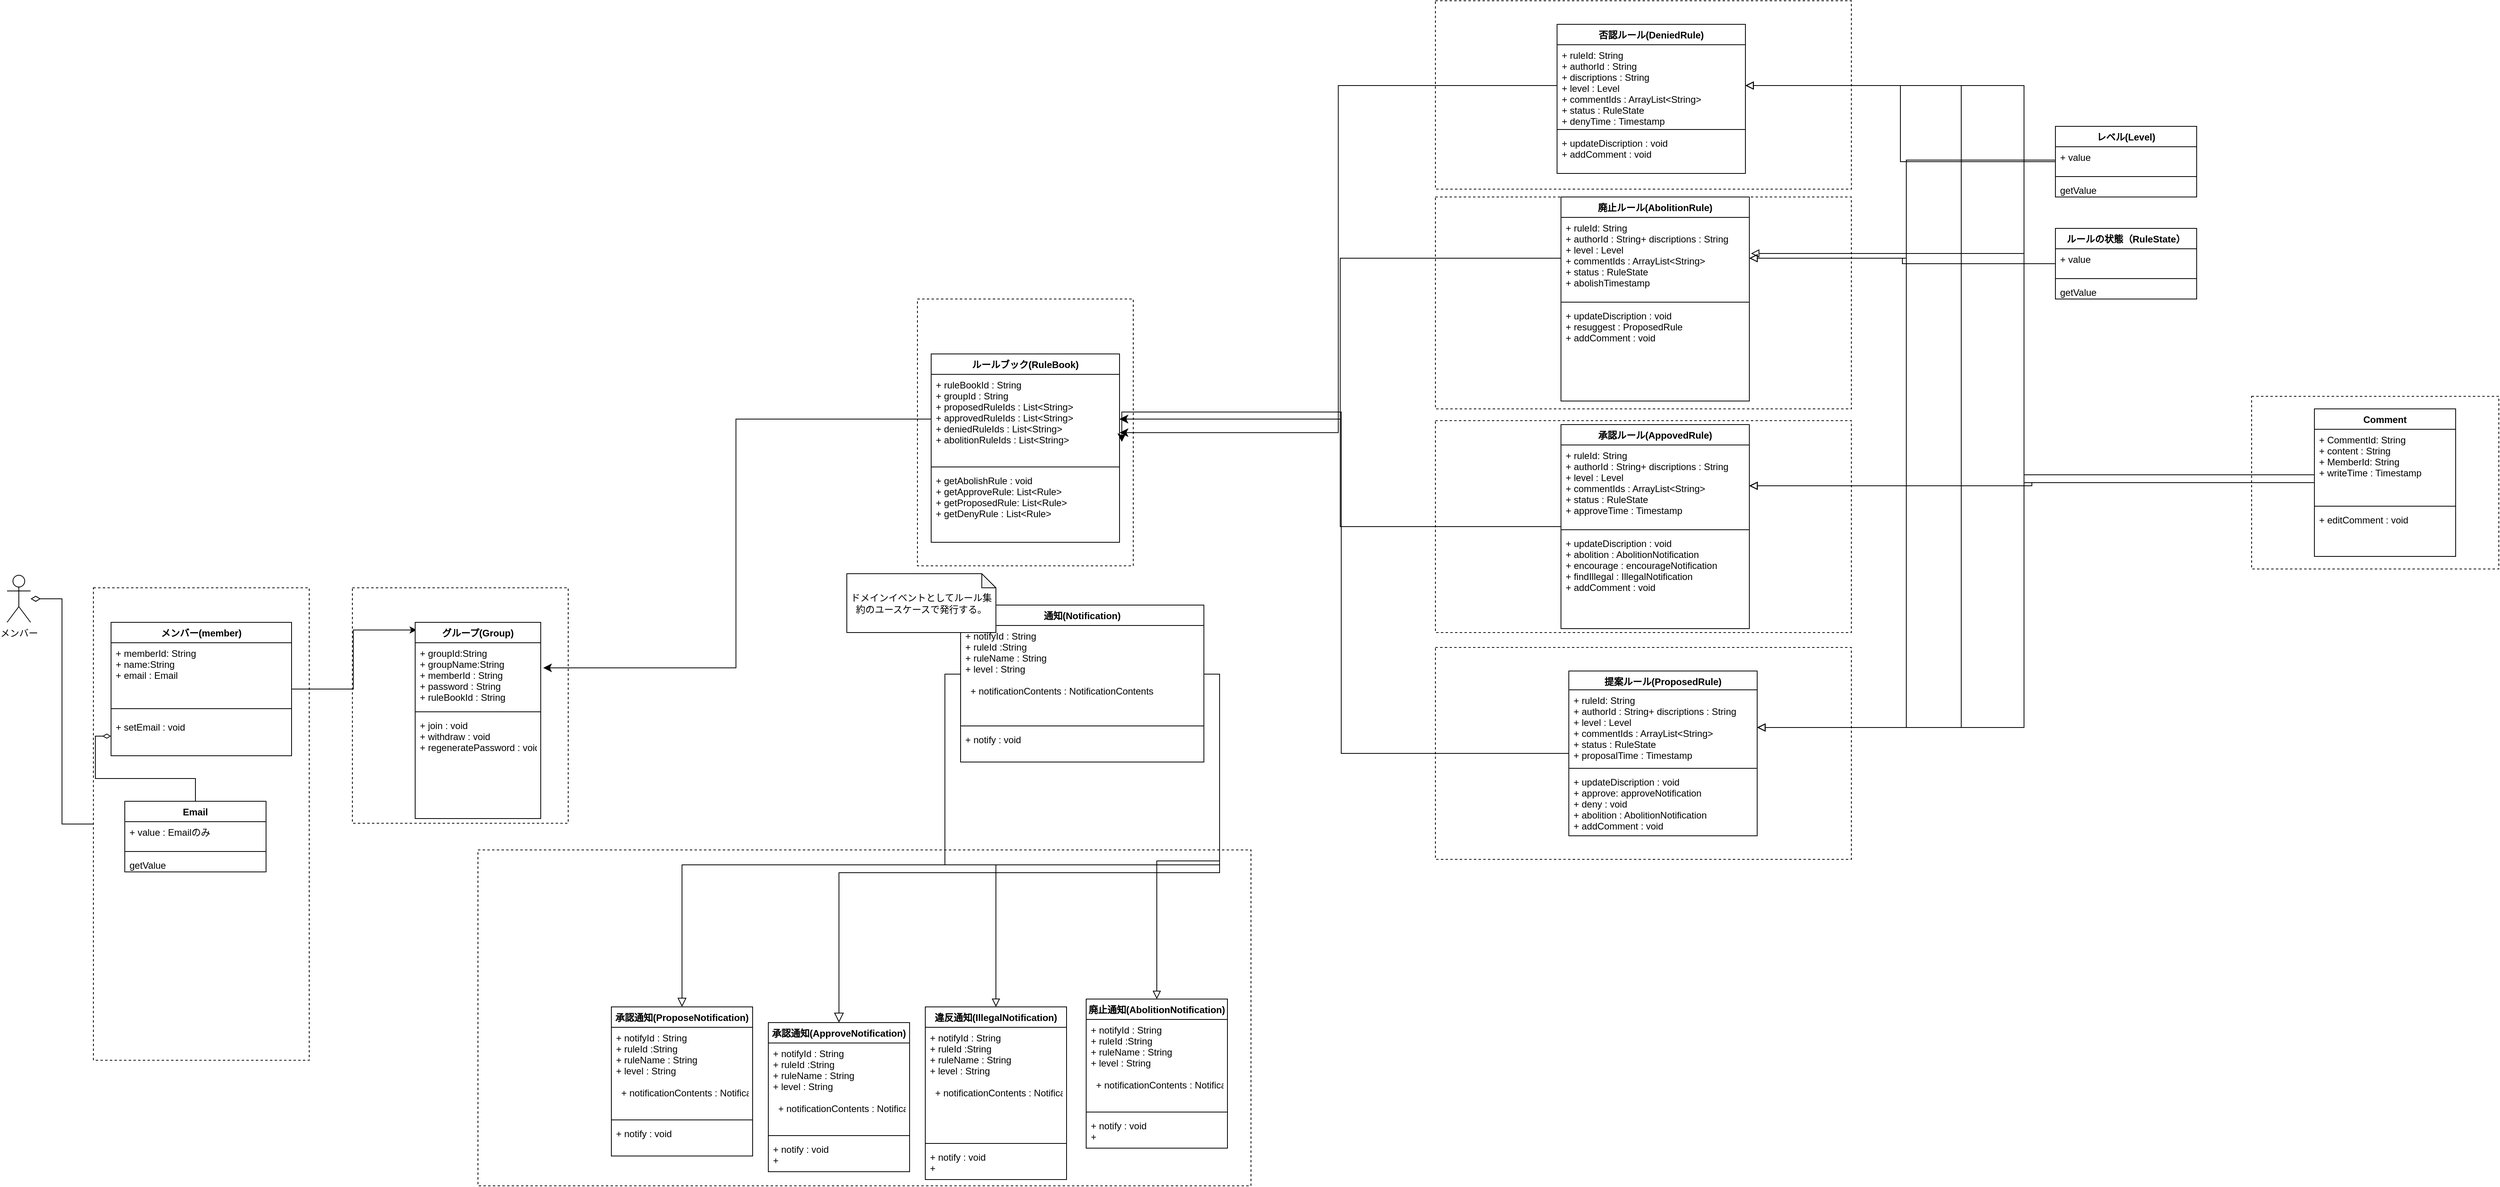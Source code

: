 <mxfile version="20.0.4" type="github">
  <diagram id="R2lEEEUBdFMjLlhIrx00" name="ドメインモデル図">
    <mxGraphModel dx="2742" dy="2274" grid="1" gridSize="10" guides="1" tooltips="1" connect="1" arrows="1" fold="1" page="1" pageScale="1" pageWidth="850" pageHeight="1100" math="0" shadow="0" extFonts="Permanent Marker^https://fonts.googleapis.com/css?family=Permanent+Marker">
      <root>
        <mxCell id="0" />
        <mxCell id="1" parent="0" />
        <mxCell id="7ZaXW5MXk_hvzqbb3CFh-55" value="" style="rounded=0;whiteSpace=wrap;html=1;dashed=1;fillColor=none;" vertex="1" parent="1">
          <mxGeometry x="1030" y="-730" width="530" height="240" as="geometry" />
        </mxCell>
        <mxCell id="7ZaXW5MXk_hvzqbb3CFh-56" value="" style="rounded=0;whiteSpace=wrap;html=1;dashed=1;fillColor=none;" vertex="1" parent="1">
          <mxGeometry x="1030" y="-480" width="530" height="270" as="geometry" />
        </mxCell>
        <mxCell id="7ZaXW5MXk_hvzqbb3CFh-57" value="" style="rounded=0;whiteSpace=wrap;html=1;dashed=1;fillColor=none;" vertex="1" parent="1">
          <mxGeometry x="1030" y="-195" width="530" height="270" as="geometry" />
        </mxCell>
        <mxCell id="7ZaXW5MXk_hvzqbb3CFh-58" value="" style="rounded=0;whiteSpace=wrap;html=1;dashed=1;fillColor=none;" vertex="1" parent="1">
          <mxGeometry x="1030" y="94" width="530" height="270" as="geometry" />
        </mxCell>
        <mxCell id="LZkpbplSb4T8Yxe4WdQG-126" value="" style="rounded=0;whiteSpace=wrap;html=1;dashed=1;fillColor=none;" parent="1" vertex="1">
          <mxGeometry x="2070" y="-226" width="315" height="220" as="geometry" />
        </mxCell>
        <mxCell id="LZkpbplSb4T8Yxe4WdQG-129" value="" style="rounded=0;whiteSpace=wrap;html=1;dashed=1;fillColor=none;" parent="1" vertex="1">
          <mxGeometry x="-680" y="18" width="275" height="602" as="geometry" />
        </mxCell>
        <mxCell id="7ZaXW5MXk_hvzqbb3CFh-9" value="" style="rounded=0;whiteSpace=wrap;html=1;dashed=1;fillColor=none;" vertex="1" parent="1">
          <mxGeometry x="-190" y="352" width="985" height="428" as="geometry" />
        </mxCell>
        <mxCell id="LZkpbplSb4T8Yxe4WdQG-1" value="メンバー(member)&#xa;" style="swimlane;fontStyle=1;align=center;verticalAlign=top;childLayout=stackLayout;horizontal=1;startSize=26;horizontalStack=0;resizeParent=1;resizeParentMax=0;resizeLast=0;collapsible=1;marginBottom=0;" parent="1" vertex="1">
          <mxGeometry x="-657.5" y="62" width="230" height="170" as="geometry" />
        </mxCell>
        <mxCell id="LZkpbplSb4T8Yxe4WdQG-2" value="+ memberId: String&#xa;+ name:String&#xa;+ email : Email&#xa;&#xa;" style="text;strokeColor=none;fillColor=none;align=left;verticalAlign=top;spacingLeft=4;spacingRight=4;overflow=hidden;rotatable=0;points=[[0,0.5],[1,0.5]];portConstraint=eastwest;" parent="LZkpbplSb4T8Yxe4WdQG-1" vertex="1">
          <mxGeometry y="26" width="230" height="74" as="geometry" />
        </mxCell>
        <mxCell id="LZkpbplSb4T8Yxe4WdQG-3" value="" style="line;strokeWidth=1;fillColor=none;align=left;verticalAlign=middle;spacingTop=-1;spacingLeft=3;spacingRight=3;rotatable=0;labelPosition=right;points=[];portConstraint=eastwest;" parent="LZkpbplSb4T8Yxe4WdQG-1" vertex="1">
          <mxGeometry y="100" width="230" height="20" as="geometry" />
        </mxCell>
        <mxCell id="LZkpbplSb4T8Yxe4WdQG-4" value="+ setEmail : void" style="text;strokeColor=none;fillColor=none;align=left;verticalAlign=top;spacingLeft=4;spacingRight=4;overflow=hidden;rotatable=0;points=[[0,0.5],[1,0.5]];portConstraint=eastwest;" parent="LZkpbplSb4T8Yxe4WdQG-1" vertex="1">
          <mxGeometry y="120" width="230" height="50" as="geometry" />
        </mxCell>
        <mxCell id="7ZaXW5MXk_hvzqbb3CFh-20" value="" style="rounded=0;whiteSpace=wrap;html=1;dashed=1;fillColor=none;" vertex="1" parent="1">
          <mxGeometry x="370" y="-350" width="275" height="340" as="geometry" />
        </mxCell>
        <mxCell id="LZkpbplSb4T8Yxe4WdQG-128" value="" style="rounded=0;whiteSpace=wrap;html=1;dashed=1;fillColor=none;" parent="1" vertex="1">
          <mxGeometry x="-350" y="18" width="275" height="300" as="geometry" />
        </mxCell>
        <mxCell id="-lfu1qbJymrr4VfXlg2W-22" value="メンバー" style="shape=umlActor;verticalLabelPosition=bottom;verticalAlign=top;html=1;outlineConnect=0;" parent="1" vertex="1">
          <mxGeometry x="-790" y="2" width="30" height="60" as="geometry" />
        </mxCell>
        <mxCell id="-lfu1qbJymrr4VfXlg2W-48" style="edgeStyle=orthogonalEdgeStyle;rounded=0;orthogonalLoop=1;jettySize=auto;html=1;endArrow=block;endFill=0;endSize=10;entryX=0.5;entryY=0;entryDx=0;entryDy=0;exitX=1;exitY=0.5;exitDx=0;exitDy=0;" parent="1" target="LZkpbplSb4T8Yxe4WdQG-65" edge="1" source="7ZaXW5MXk_hvzqbb3CFh-30">
          <mxGeometry relative="1" as="geometry">
            <mxPoint x="-90" y="492" as="sourcePoint" />
            <mxPoint x="200" y="592" as="targetPoint" />
          </mxGeometry>
        </mxCell>
        <mxCell id="SwidQcsUc46jRZbSCklb-10" style="edgeStyle=orthogonalEdgeStyle;rounded=0;orthogonalLoop=1;jettySize=auto;html=1;endArrow=block;endFill=0;endSize=9;strokeWidth=1;exitX=1;exitY=0.5;exitDx=0;exitDy=0;" parent="1" source="7ZaXW5MXk_hvzqbb3CFh-30" target="LZkpbplSb4T8Yxe4WdQG-69" edge="1">
          <mxGeometry relative="1" as="geometry">
            <mxPoint x="-70" y="503.95" as="sourcePoint" />
            <mxPoint x="50" y="582" as="targetPoint" />
          </mxGeometry>
        </mxCell>
        <mxCell id="-lfu1qbJymrr4VfXlg2W-32" style="edgeStyle=orthogonalEdgeStyle;rounded=0;orthogonalLoop=1;jettySize=auto;html=1;endArrow=diamondThin;endFill=0;endSize=10;" parent="1" source="LZkpbplSb4T8Yxe4WdQG-129" target="-lfu1qbJymrr4VfXlg2W-22" edge="1">
          <mxGeometry relative="1" as="geometry">
            <mxPoint x="-300" y="428" as="sourcePoint" />
          </mxGeometry>
        </mxCell>
        <mxCell id="7ZaXW5MXk_hvzqbb3CFh-8" style="edgeStyle=orthogonalEdgeStyle;rounded=0;orthogonalLoop=1;jettySize=auto;html=1;entryX=0.012;entryY=0.039;entryDx=0;entryDy=0;entryPerimeter=0;endArrow=classic;endFill=1;" edge="1" parent="1" source="LZkpbplSb4T8Yxe4WdQG-1" target="LZkpbplSb4T8Yxe4WdQG-14">
          <mxGeometry relative="1" as="geometry" />
        </mxCell>
        <mxCell id="LZkpbplSb4T8Yxe4WdQG-14" value="グループ(Group)" style="swimlane;fontStyle=1;align=center;verticalAlign=top;childLayout=stackLayout;horizontal=1;startSize=26;horizontalStack=0;resizeParent=1;resizeParentMax=0;resizeLast=0;collapsible=1;marginBottom=0;" parent="1" vertex="1">
          <mxGeometry x="-270" y="62" width="160" height="250" as="geometry" />
        </mxCell>
        <mxCell id="LZkpbplSb4T8Yxe4WdQG-15" value="+ groupId:String&#xa;+ groupName:String&#xa;+ memberId : String&#xa;+ password : String&#xa;+ ruleBookId : String&#xa;&#xa;&#xa;&#xa;&#xa;" style="text;strokeColor=none;fillColor=none;align=left;verticalAlign=top;spacingLeft=4;spacingRight=4;overflow=hidden;rotatable=0;points=[[0,0.5],[1,0.5]];portConstraint=eastwest;" parent="LZkpbplSb4T8Yxe4WdQG-14" vertex="1">
          <mxGeometry y="26" width="160" height="84" as="geometry" />
        </mxCell>
        <mxCell id="LZkpbplSb4T8Yxe4WdQG-16" value="" style="line;strokeWidth=1;fillColor=none;align=left;verticalAlign=middle;spacingTop=-1;spacingLeft=3;spacingRight=3;rotatable=0;labelPosition=right;points=[];portConstraint=eastwest;" parent="LZkpbplSb4T8Yxe4WdQG-14" vertex="1">
          <mxGeometry y="110" width="160" height="8" as="geometry" />
        </mxCell>
        <mxCell id="LZkpbplSb4T8Yxe4WdQG-17" value="+ join : void&#xa;+ withdraw : void&#xa;+ regeneratePassword : void &#xa;&#xa;" style="text;strokeColor=none;fillColor=none;align=left;verticalAlign=top;spacingLeft=4;spacingRight=4;overflow=hidden;rotatable=0;points=[[0,0.5],[1,0.5]];portConstraint=eastwest;" parent="LZkpbplSb4T8Yxe4WdQG-14" vertex="1">
          <mxGeometry y="118" width="160" height="132" as="geometry" />
        </mxCell>
        <mxCell id="7ZaXW5MXk_hvzqbb3CFh-51" style="edgeStyle=orthogonalEdgeStyle;rounded=0;orthogonalLoop=1;jettySize=auto;html=1;entryX=1;entryY=0.5;entryDx=0;entryDy=0;startArrow=none;startFill=0;endArrow=block;endFill=0;endSize=8;" edge="1" parent="1" source="LZkpbplSb4T8Yxe4WdQG-44" target="LZkpbplSb4T8Yxe4WdQG-89">
          <mxGeometry relative="1" as="geometry">
            <Array as="points">
              <mxPoint x="1780" y="-116" />
              <mxPoint x="1780" y="-622" />
            </Array>
          </mxGeometry>
        </mxCell>
        <mxCell id="7ZaXW5MXk_hvzqbb3CFh-52" style="edgeStyle=orthogonalEdgeStyle;rounded=0;orthogonalLoop=1;jettySize=auto;html=1;entryX=1.009;entryY=0.442;entryDx=0;entryDy=0;entryPerimeter=0;startArrow=none;startFill=0;endArrow=block;endFill=0;endSize=8;" edge="1" parent="1" source="LZkpbplSb4T8Yxe4WdQG-44" target="LZkpbplSb4T8Yxe4WdQG-93">
          <mxGeometry relative="1" as="geometry">
            <Array as="points">
              <mxPoint x="1780" y="-116" />
              <mxPoint x="1780" y="-408" />
            </Array>
          </mxGeometry>
        </mxCell>
        <mxCell id="7ZaXW5MXk_hvzqbb3CFh-53" style="edgeStyle=orthogonalEdgeStyle;rounded=0;orthogonalLoop=1;jettySize=auto;html=1;startArrow=none;startFill=0;endArrow=block;endFill=0;endSize=8;" edge="1" parent="1" source="LZkpbplSb4T8Yxe4WdQG-44" target="LZkpbplSb4T8Yxe4WdQG-85">
          <mxGeometry relative="1" as="geometry" />
        </mxCell>
        <mxCell id="7ZaXW5MXk_hvzqbb3CFh-54" style="edgeStyle=orthogonalEdgeStyle;rounded=0;orthogonalLoop=1;jettySize=auto;html=1;entryX=1;entryY=0.5;entryDx=0;entryDy=0;startArrow=none;startFill=0;endArrow=block;endFill=0;endSize=8;" edge="1" parent="1" source="LZkpbplSb4T8Yxe4WdQG-44" target="LZkpbplSb4T8Yxe4WdQG-97">
          <mxGeometry relative="1" as="geometry">
            <Array as="points">
              <mxPoint x="1780" y="-126" />
              <mxPoint x="1780" y="196" />
            </Array>
          </mxGeometry>
        </mxCell>
        <mxCell id="LZkpbplSb4T8Yxe4WdQG-44" value="Comment" style="swimlane;fontStyle=1;align=center;verticalAlign=top;childLayout=stackLayout;horizontal=1;startSize=26;horizontalStack=0;resizeParent=1;resizeParentMax=0;resizeLast=0;collapsible=1;marginBottom=0;" parent="1" vertex="1">
          <mxGeometry x="2150" y="-210" width="180" height="188" as="geometry" />
        </mxCell>
        <mxCell id="LZkpbplSb4T8Yxe4WdQG-45" value="+ CommentId: String&#xa;+ content : String&#xa;+ MemberId: String&#xa;+ writeTime : Timestamp&#xa;&#xa;" style="text;strokeColor=none;fillColor=none;align=left;verticalAlign=top;spacingLeft=4;spacingRight=4;overflow=hidden;rotatable=0;points=[[0,0.5],[1,0.5]];portConstraint=eastwest;" parent="LZkpbplSb4T8Yxe4WdQG-44" vertex="1">
          <mxGeometry y="26" width="180" height="94" as="geometry" />
        </mxCell>
        <mxCell id="LZkpbplSb4T8Yxe4WdQG-46" value="" style="line;strokeWidth=1;fillColor=none;align=left;verticalAlign=middle;spacingTop=-1;spacingLeft=3;spacingRight=3;rotatable=0;labelPosition=right;points=[];portConstraint=eastwest;" parent="LZkpbplSb4T8Yxe4WdQG-44" vertex="1">
          <mxGeometry y="120" width="180" height="8" as="geometry" />
        </mxCell>
        <mxCell id="LZkpbplSb4T8Yxe4WdQG-47" value="+ editComment : void" style="text;strokeColor=none;fillColor=none;align=left;verticalAlign=top;spacingLeft=4;spacingRight=4;overflow=hidden;rotatable=0;points=[[0,0.5],[1,0.5]];portConstraint=eastwest;" parent="LZkpbplSb4T8Yxe4WdQG-44" vertex="1">
          <mxGeometry y="128" width="180" height="60" as="geometry" />
        </mxCell>
        <mxCell id="7ZaXW5MXk_hvzqbb3CFh-42" style="edgeStyle=orthogonalEdgeStyle;rounded=0;orthogonalLoop=1;jettySize=auto;html=1;startArrow=none;startFill=0;endArrow=block;endFill=0;endSize=8;" edge="1" parent="1" source="LZkpbplSb4T8Yxe4WdQG-48" target="LZkpbplSb4T8Yxe4WdQG-89">
          <mxGeometry relative="1" as="geometry" />
        </mxCell>
        <mxCell id="7ZaXW5MXk_hvzqbb3CFh-43" style="edgeStyle=orthogonalEdgeStyle;rounded=0;orthogonalLoop=1;jettySize=auto;html=1;startArrow=none;startFill=0;endArrow=block;endFill=0;endSize=8;" edge="1" parent="1" source="LZkpbplSb4T8Yxe4WdQG-48" target="LZkpbplSb4T8Yxe4WdQG-93">
          <mxGeometry relative="1" as="geometry">
            <Array as="points">
              <mxPoint x="1630" y="-525" />
              <mxPoint x="1630" y="-402" />
            </Array>
          </mxGeometry>
        </mxCell>
        <mxCell id="7ZaXW5MXk_hvzqbb3CFh-44" style="edgeStyle=orthogonalEdgeStyle;rounded=0;orthogonalLoop=1;jettySize=auto;html=1;entryX=1;entryY=0.5;entryDx=0;entryDy=0;startArrow=none;startFill=0;endArrow=block;endFill=0;endSize=8;" edge="1" parent="1" source="LZkpbplSb4T8Yxe4WdQG-48" target="LZkpbplSb4T8Yxe4WdQG-85">
          <mxGeometry relative="1" as="geometry">
            <Array as="points">
              <mxPoint x="1630" y="-525" />
              <mxPoint x="1630" y="-112" />
            </Array>
          </mxGeometry>
        </mxCell>
        <mxCell id="LZkpbplSb4T8Yxe4WdQG-48" value="レベル(Level)" style="swimlane;fontStyle=1;align=center;verticalAlign=top;childLayout=stackLayout;horizontal=1;startSize=26;horizontalStack=0;resizeParent=1;resizeParentMax=0;resizeLast=0;collapsible=1;marginBottom=0;" parent="1" vertex="1">
          <mxGeometry x="1820" y="-570" width="180" height="90" as="geometry" />
        </mxCell>
        <mxCell id="LZkpbplSb4T8Yxe4WdQG-49" value="+ value" style="text;strokeColor=none;fillColor=none;align=left;verticalAlign=top;spacingLeft=4;spacingRight=4;overflow=hidden;rotatable=0;points=[[0,0.5],[1,0.5]];portConstraint=eastwest;" parent="LZkpbplSb4T8Yxe4WdQG-48" vertex="1">
          <mxGeometry y="26" width="180" height="34" as="geometry" />
        </mxCell>
        <mxCell id="LZkpbplSb4T8Yxe4WdQG-50" value="" style="line;strokeWidth=1;fillColor=none;align=left;verticalAlign=middle;spacingTop=-1;spacingLeft=3;spacingRight=3;rotatable=0;labelPosition=right;points=[];portConstraint=eastwest;" parent="LZkpbplSb4T8Yxe4WdQG-48" vertex="1">
          <mxGeometry y="60" width="180" height="8" as="geometry" />
        </mxCell>
        <mxCell id="LZkpbplSb4T8Yxe4WdQG-51" value="getValue&#xa;&#xa;&#xa; " style="text;strokeColor=none;fillColor=none;align=left;verticalAlign=top;spacingLeft=4;spacingRight=4;overflow=hidden;rotatable=0;points=[[0,0.5],[1,0.5]];portConstraint=eastwest;" parent="LZkpbplSb4T8Yxe4WdQG-48" vertex="1">
          <mxGeometry y="68" width="180" height="22" as="geometry" />
        </mxCell>
        <mxCell id="LZkpbplSb4T8Yxe4WdQG-61" value="違反通知(IllegalNotification)" style="swimlane;fontStyle=1;align=center;verticalAlign=top;childLayout=stackLayout;horizontal=1;startSize=26;horizontalStack=0;resizeParent=1;resizeParentMax=0;resizeLast=0;collapsible=1;marginBottom=0;" parent="1" vertex="1">
          <mxGeometry x="380" y="552" width="180" height="220" as="geometry" />
        </mxCell>
        <mxCell id="LZkpbplSb4T8Yxe4WdQG-62" value="+ notifyId : String&#xa;+ ruleId :String&#xa;+ ruleName : String&#xa;+ level : String  &#xa;&#xa;  + notificationContents : NotificationContents  " style="text;strokeColor=none;fillColor=none;align=left;verticalAlign=top;spacingLeft=4;spacingRight=4;overflow=hidden;rotatable=0;points=[[0,0.5],[1,0.5]];portConstraint=eastwest;" parent="LZkpbplSb4T8Yxe4WdQG-61" vertex="1">
          <mxGeometry y="26" width="180" height="144" as="geometry" />
        </mxCell>
        <mxCell id="LZkpbplSb4T8Yxe4WdQG-63" value="" style="line;strokeWidth=1;fillColor=none;align=left;verticalAlign=middle;spacingTop=-1;spacingLeft=3;spacingRight=3;rotatable=0;labelPosition=right;points=[];portConstraint=eastwest;" parent="LZkpbplSb4T8Yxe4WdQG-61" vertex="1">
          <mxGeometry y="170" width="180" height="8" as="geometry" />
        </mxCell>
        <mxCell id="LZkpbplSb4T8Yxe4WdQG-64" value="+ notify : void&#xa;+ &#xa;" style="text;strokeColor=none;fillColor=none;align=left;verticalAlign=top;spacingLeft=4;spacingRight=4;overflow=hidden;rotatable=0;points=[[0,0.5],[1,0.5]];portConstraint=eastwest;" parent="LZkpbplSb4T8Yxe4WdQG-61" vertex="1">
          <mxGeometry y="178" width="180" height="42" as="geometry" />
        </mxCell>
        <mxCell id="LZkpbplSb4T8Yxe4WdQG-65" value="承認通知(ApproveNotification)" style="swimlane;fontStyle=1;align=center;verticalAlign=top;childLayout=stackLayout;horizontal=1;startSize=26;horizontalStack=0;resizeParent=1;resizeParentMax=0;resizeLast=0;collapsible=1;marginBottom=0;" parent="1" vertex="1">
          <mxGeometry x="180" y="572" width="180" height="190" as="geometry" />
        </mxCell>
        <mxCell id="LZkpbplSb4T8Yxe4WdQG-66" value="+ notifyId : String&#xa;+ ruleId :String&#xa;+ ruleName : String&#xa;+ level : String  &#xa;&#xa;  + notificationContents : NotificationContents  " style="text;strokeColor=none;fillColor=none;align=left;verticalAlign=top;spacingLeft=4;spacingRight=4;overflow=hidden;rotatable=0;points=[[0,0.5],[1,0.5]];portConstraint=eastwest;" parent="LZkpbplSb4T8Yxe4WdQG-65" vertex="1">
          <mxGeometry y="26" width="180" height="114" as="geometry" />
        </mxCell>
        <mxCell id="LZkpbplSb4T8Yxe4WdQG-67" value="" style="line;strokeWidth=1;fillColor=none;align=left;verticalAlign=middle;spacingTop=-1;spacingLeft=3;spacingRight=3;rotatable=0;labelPosition=right;points=[];portConstraint=eastwest;" parent="LZkpbplSb4T8Yxe4WdQG-65" vertex="1">
          <mxGeometry y="140" width="180" height="8" as="geometry" />
        </mxCell>
        <mxCell id="LZkpbplSb4T8Yxe4WdQG-68" value="+ notify : void&#xa;+ &#xa;" style="text;strokeColor=none;fillColor=none;align=left;verticalAlign=top;spacingLeft=4;spacingRight=4;overflow=hidden;rotatable=0;points=[[0,0.5],[1,0.5]];portConstraint=eastwest;" parent="LZkpbplSb4T8Yxe4WdQG-65" vertex="1">
          <mxGeometry y="148" width="180" height="42" as="geometry" />
        </mxCell>
        <mxCell id="LZkpbplSb4T8Yxe4WdQG-69" value="承認通知(ProposeNotification)" style="swimlane;fontStyle=1;align=center;verticalAlign=top;childLayout=stackLayout;horizontal=1;startSize=26;horizontalStack=0;resizeParent=1;resizeParentMax=0;resizeLast=0;collapsible=1;marginBottom=0;" parent="1" vertex="1">
          <mxGeometry x="-20" y="552" width="180" height="190" as="geometry" />
        </mxCell>
        <mxCell id="LZkpbplSb4T8Yxe4WdQG-70" value="+ notifyId : String&#xa;+ ruleId :String&#xa;+ ruleName : String&#xa;+ level : String  &#xa;&#xa;  + notificationContents : NotificationContents  " style="text;strokeColor=none;fillColor=none;align=left;verticalAlign=top;spacingLeft=4;spacingRight=4;overflow=hidden;rotatable=0;points=[[0,0.5],[1,0.5]];portConstraint=eastwest;" parent="LZkpbplSb4T8Yxe4WdQG-69" vertex="1">
          <mxGeometry y="26" width="180" height="114" as="geometry" />
        </mxCell>
        <mxCell id="LZkpbplSb4T8Yxe4WdQG-71" value="" style="line;strokeWidth=1;fillColor=none;align=left;verticalAlign=middle;spacingTop=-1;spacingLeft=3;spacingRight=3;rotatable=0;labelPosition=right;points=[];portConstraint=eastwest;" parent="LZkpbplSb4T8Yxe4WdQG-69" vertex="1">
          <mxGeometry y="140" width="180" height="8" as="geometry" />
        </mxCell>
        <mxCell id="LZkpbplSb4T8Yxe4WdQG-72" value="+ notify : void&#xa;" style="text;strokeColor=none;fillColor=none;align=left;verticalAlign=top;spacingLeft=4;spacingRight=4;overflow=hidden;rotatable=0;points=[[0,0.5],[1,0.5]];portConstraint=eastwest;" parent="LZkpbplSb4T8Yxe4WdQG-69" vertex="1">
          <mxGeometry y="148" width="180" height="42" as="geometry" />
        </mxCell>
        <mxCell id="LZkpbplSb4T8Yxe4WdQG-73" value="廃止通知(AbolitionNotification)" style="swimlane;fontStyle=1;align=center;verticalAlign=top;childLayout=stackLayout;horizontal=1;startSize=26;horizontalStack=0;resizeParent=1;resizeParentMax=0;resizeLast=0;collapsible=1;marginBottom=0;" parent="1" vertex="1">
          <mxGeometry x="585" y="542" width="180" height="190" as="geometry" />
        </mxCell>
        <mxCell id="LZkpbplSb4T8Yxe4WdQG-74" value="+ notifyId : String&#xa;+ ruleId :String&#xa;+ ruleName : String&#xa;+ level : String  &#xa;&#xa;  + notificationContents : NotificationContents  " style="text;strokeColor=none;fillColor=none;align=left;verticalAlign=top;spacingLeft=4;spacingRight=4;overflow=hidden;rotatable=0;points=[[0,0.5],[1,0.5]];portConstraint=eastwest;" parent="LZkpbplSb4T8Yxe4WdQG-73" vertex="1">
          <mxGeometry y="26" width="180" height="114" as="geometry" />
        </mxCell>
        <mxCell id="LZkpbplSb4T8Yxe4WdQG-75" value="" style="line;strokeWidth=1;fillColor=none;align=left;verticalAlign=middle;spacingTop=-1;spacingLeft=3;spacingRight=3;rotatable=0;labelPosition=right;points=[];portConstraint=eastwest;" parent="LZkpbplSb4T8Yxe4WdQG-73" vertex="1">
          <mxGeometry y="140" width="180" height="8" as="geometry" />
        </mxCell>
        <mxCell id="LZkpbplSb4T8Yxe4WdQG-76" value="+ notify : void&#xa;+ &#xa;" style="text;strokeColor=none;fillColor=none;align=left;verticalAlign=top;spacingLeft=4;spacingRight=4;overflow=hidden;rotatable=0;points=[[0,0.5],[1,0.5]];portConstraint=eastwest;" parent="LZkpbplSb4T8Yxe4WdQG-73" vertex="1">
          <mxGeometry y="148" width="180" height="42" as="geometry" />
        </mxCell>
        <mxCell id="7ZaXW5MXk_hvzqbb3CFh-27" style="edgeStyle=orthogonalEdgeStyle;rounded=0;orthogonalLoop=1;jettySize=auto;html=1;entryX=1;entryY=0.5;entryDx=0;entryDy=0;endArrow=classic;endFill=1;endSize=8;" edge="1" parent="1" source="LZkpbplSb4T8Yxe4WdQG-84" target="7ZaXW5MXk_hvzqbb3CFh-16">
          <mxGeometry relative="1" as="geometry" />
        </mxCell>
        <mxCell id="LZkpbplSb4T8Yxe4WdQG-84" value="承認ルール(AppovedRule)" style="swimlane;fontStyle=1;align=center;verticalAlign=top;childLayout=stackLayout;horizontal=1;startSize=26;horizontalStack=0;resizeParent=1;resizeParentMax=0;resizeLast=0;collapsible=1;marginBottom=0;" parent="1" vertex="1">
          <mxGeometry x="1190" y="-190" width="240" height="260" as="geometry" />
        </mxCell>
        <mxCell id="LZkpbplSb4T8Yxe4WdQG-85" value="+ ruleId: String&#xa;+ authorId : String+ discriptions : String&#xa;+ level : Level&#xa;+ commentIds : ArrayList&lt;String&gt;&#xa;+ status : RuleState&#xa;+ approveTime : Timestamp&#xa;&#xa;&#xa;&#xa;" style="text;strokeColor=none;fillColor=none;align=left;verticalAlign=top;spacingLeft=4;spacingRight=4;overflow=hidden;rotatable=0;points=[[0,0.5],[1,0.5]];portConstraint=eastwest;" parent="LZkpbplSb4T8Yxe4WdQG-84" vertex="1">
          <mxGeometry y="26" width="240" height="104" as="geometry" />
        </mxCell>
        <mxCell id="LZkpbplSb4T8Yxe4WdQG-86" value="" style="line;strokeWidth=1;fillColor=none;align=left;verticalAlign=middle;spacingTop=-1;spacingLeft=3;spacingRight=3;rotatable=0;labelPosition=right;points=[];portConstraint=eastwest;" parent="LZkpbplSb4T8Yxe4WdQG-84" vertex="1">
          <mxGeometry y="130" width="240" height="8" as="geometry" />
        </mxCell>
        <mxCell id="LZkpbplSb4T8Yxe4WdQG-87" value="+ updateDiscription : void&#xa;+ abolition : AbolitionNotification&#xa;+ encourage : encourageNotification&#xa;+ findIllegal : IllegalNotification&#xa;+ addComment : void&#xa; " style="text;strokeColor=none;fillColor=none;align=left;verticalAlign=top;spacingLeft=4;spacingRight=4;overflow=hidden;rotatable=0;points=[[0,0.5],[1,0.5]];portConstraint=eastwest;" parent="LZkpbplSb4T8Yxe4WdQG-84" vertex="1">
          <mxGeometry y="138" width="240" height="122" as="geometry" />
        </mxCell>
        <mxCell id="LZkpbplSb4T8Yxe4WdQG-88" value="否認ルール(DeniedRule)" style="swimlane;fontStyle=1;align=center;verticalAlign=top;childLayout=stackLayout;horizontal=1;startSize=26;horizontalStack=0;resizeParent=1;resizeParentMax=0;resizeLast=0;collapsible=1;marginBottom=0;" parent="1" vertex="1">
          <mxGeometry x="1185" y="-700" width="240" height="190" as="geometry" />
        </mxCell>
        <mxCell id="LZkpbplSb4T8Yxe4WdQG-89" value="+ ruleId: String&#xa;+ authorId : String&#xa;+ discriptions : String&#xa;+ level : Level&#xa;+ commentIds : ArrayList&lt;String&gt;&#xa;+ status : RuleState&#xa;+ denyTime : Timestamp&#xa;&#xa;" style="text;strokeColor=none;fillColor=none;align=left;verticalAlign=top;spacingLeft=4;spacingRight=4;overflow=hidden;rotatable=0;points=[[0,0.5],[1,0.5]];portConstraint=eastwest;" parent="LZkpbplSb4T8Yxe4WdQG-88" vertex="1">
          <mxGeometry y="26" width="240" height="104" as="geometry" />
        </mxCell>
        <mxCell id="LZkpbplSb4T8Yxe4WdQG-90" value="" style="line;strokeWidth=1;fillColor=none;align=left;verticalAlign=middle;spacingTop=-1;spacingLeft=3;spacingRight=3;rotatable=0;labelPosition=right;points=[];portConstraint=eastwest;" parent="LZkpbplSb4T8Yxe4WdQG-88" vertex="1">
          <mxGeometry y="130" width="240" height="8" as="geometry" />
        </mxCell>
        <mxCell id="LZkpbplSb4T8Yxe4WdQG-91" value="+ updateDiscription : void&#xa;+ addComment : void " style="text;strokeColor=none;fillColor=none;align=left;verticalAlign=top;spacingLeft=4;spacingRight=4;overflow=hidden;rotatable=0;points=[[0,0.5],[1,0.5]];portConstraint=eastwest;" parent="LZkpbplSb4T8Yxe4WdQG-88" vertex="1">
          <mxGeometry y="138" width="240" height="52" as="geometry" />
        </mxCell>
        <mxCell id="LZkpbplSb4T8Yxe4WdQG-92" value="廃止ルール(AbolitionRule)" style="swimlane;fontStyle=1;align=center;verticalAlign=top;childLayout=stackLayout;horizontal=1;startSize=26;horizontalStack=0;resizeParent=1;resizeParentMax=0;resizeLast=0;collapsible=1;marginBottom=0;" parent="1" vertex="1">
          <mxGeometry x="1190" y="-480" width="240" height="260" as="geometry" />
        </mxCell>
        <mxCell id="LZkpbplSb4T8Yxe4WdQG-93" value="+ ruleId: String&#xa;+ authorId : String+ discriptions : String&#xa;+ level : Level&#xa;+ commentIds : ArrayList&lt;String&gt;&#xa;+ status : RuleState&#xa;+ abolishTimestamp " style="text;strokeColor=none;fillColor=none;align=left;verticalAlign=top;spacingLeft=4;spacingRight=4;overflow=hidden;rotatable=0;points=[[0,0.5],[1,0.5]];portConstraint=eastwest;" parent="LZkpbplSb4T8Yxe4WdQG-92" vertex="1">
          <mxGeometry y="26" width="240" height="104" as="geometry" />
        </mxCell>
        <mxCell id="LZkpbplSb4T8Yxe4WdQG-94" value="" style="line;strokeWidth=1;fillColor=none;align=left;verticalAlign=middle;spacingTop=-1;spacingLeft=3;spacingRight=3;rotatable=0;labelPosition=right;points=[];portConstraint=eastwest;" parent="LZkpbplSb4T8Yxe4WdQG-92" vertex="1">
          <mxGeometry y="130" width="240" height="8" as="geometry" />
        </mxCell>
        <mxCell id="LZkpbplSb4T8Yxe4WdQG-95" value="+ updateDiscription : void&#xa;+ resuggest : ProposedRule&#xa;+ addComment : void" style="text;strokeColor=none;fillColor=none;align=left;verticalAlign=top;spacingLeft=4;spacingRight=4;overflow=hidden;rotatable=0;points=[[0,0.5],[1,0.5]];portConstraint=eastwest;" parent="LZkpbplSb4T8Yxe4WdQG-92" vertex="1">
          <mxGeometry y="138" width="240" height="122" as="geometry" />
        </mxCell>
        <mxCell id="7ZaXW5MXk_hvzqbb3CFh-28" style="edgeStyle=orthogonalEdgeStyle;rounded=0;orthogonalLoop=1;jettySize=auto;html=1;entryX=1.012;entryY=0.755;entryDx=0;entryDy=0;entryPerimeter=0;endArrow=classic;endFill=1;endSize=8;" edge="1" parent="1" source="LZkpbplSb4T8Yxe4WdQG-96" target="7ZaXW5MXk_hvzqbb3CFh-16">
          <mxGeometry relative="1" as="geometry">
            <Array as="points">
              <mxPoint x="910" y="229" />
              <mxPoint x="910" y="-206" />
            </Array>
          </mxGeometry>
        </mxCell>
        <mxCell id="LZkpbplSb4T8Yxe4WdQG-96" value="提案ルール(ProposedRule)" style="swimlane;fontStyle=1;align=center;verticalAlign=top;childLayout=stackLayout;horizontal=1;startSize=24;horizontalStack=0;resizeParent=1;resizeParentMax=0;resizeLast=0;collapsible=1;marginBottom=0;" parent="1" vertex="1">
          <mxGeometry x="1200" y="124" width="240" height="210" as="geometry">
            <mxRectangle x="450" y="-180" width="180" height="30" as="alternateBounds" />
          </mxGeometry>
        </mxCell>
        <mxCell id="LZkpbplSb4T8Yxe4WdQG-97" value="+ ruleId: String&#xa;+ authorId : String+ discriptions : String&#xa;+ level : Level&#xa;+ commentIds : ArrayList&lt;String&gt;&#xa;+ status : RuleState&#xa;+ proposalTime : Timestamp&#xa;&#xa;&#xa;&#xa;" style="text;strokeColor=none;fillColor=none;align=left;verticalAlign=top;spacingLeft=4;spacingRight=4;overflow=hidden;rotatable=0;points=[[0,0.5],[1,0.5]];portConstraint=eastwest;" parent="LZkpbplSb4T8Yxe4WdQG-96" vertex="1">
          <mxGeometry y="24" width="240" height="96" as="geometry" />
        </mxCell>
        <mxCell id="LZkpbplSb4T8Yxe4WdQG-98" value="" style="line;strokeWidth=1;fillColor=none;align=left;verticalAlign=middle;spacingTop=-1;spacingLeft=3;spacingRight=3;rotatable=0;labelPosition=right;points=[];portConstraint=eastwest;" parent="LZkpbplSb4T8Yxe4WdQG-96" vertex="1">
          <mxGeometry y="120" width="240" height="8" as="geometry" />
        </mxCell>
        <mxCell id="LZkpbplSb4T8Yxe4WdQG-99" value="+ updateDiscription : void&#xa;+ approve: approveNotification&#xa;+ deny : void&#xa;+ abolition : AbolitionNotification&#xa;+ addComment : void&#xa;" style="text;strokeColor=none;fillColor=none;align=left;verticalAlign=top;spacingLeft=4;spacingRight=4;overflow=hidden;rotatable=0;points=[[0,0.5],[1,0.5]];portConstraint=eastwest;" parent="LZkpbplSb4T8Yxe4WdQG-96" vertex="1">
          <mxGeometry y="128" width="240" height="82" as="geometry" />
        </mxCell>
        <mxCell id="7ZaXW5MXk_hvzqbb3CFh-46" style="edgeStyle=orthogonalEdgeStyle;rounded=0;orthogonalLoop=1;jettySize=auto;html=1;entryX=1;entryY=0.5;entryDx=0;entryDy=0;startArrow=none;startFill=0;endArrow=block;endFill=0;endSize=8;" edge="1" parent="1" source="7ZaXW5MXk_hvzqbb3CFh-10" target="LZkpbplSb4T8Yxe4WdQG-89">
          <mxGeometry relative="1" as="geometry">
            <Array as="points">
              <mxPoint x="1700" y="-395" />
              <mxPoint x="1700" y="-622" />
            </Array>
          </mxGeometry>
        </mxCell>
        <mxCell id="7ZaXW5MXk_hvzqbb3CFh-47" style="edgeStyle=orthogonalEdgeStyle;rounded=0;orthogonalLoop=1;jettySize=auto;html=1;startArrow=none;startFill=0;endArrow=block;endFill=0;endSize=8;" edge="1" parent="1" source="7ZaXW5MXk_hvzqbb3CFh-10" target="LZkpbplSb4T8Yxe4WdQG-93">
          <mxGeometry relative="1" as="geometry" />
        </mxCell>
        <mxCell id="7ZaXW5MXk_hvzqbb3CFh-48" style="edgeStyle=orthogonalEdgeStyle;rounded=0;orthogonalLoop=1;jettySize=auto;html=1;startArrow=none;startFill=0;endArrow=block;endFill=0;endSize=8;" edge="1" parent="1" source="7ZaXW5MXk_hvzqbb3CFh-10" target="LZkpbplSb4T8Yxe4WdQG-85">
          <mxGeometry relative="1" as="geometry">
            <Array as="points">
              <mxPoint x="1700" y="-395" />
              <mxPoint x="1700" y="-112" />
            </Array>
          </mxGeometry>
        </mxCell>
        <mxCell id="7ZaXW5MXk_hvzqbb3CFh-49" style="edgeStyle=orthogonalEdgeStyle;rounded=0;orthogonalLoop=1;jettySize=auto;html=1;startArrow=none;startFill=0;endArrow=block;endFill=0;endSize=8;" edge="1" parent="1" source="7ZaXW5MXk_hvzqbb3CFh-10" target="LZkpbplSb4T8Yxe4WdQG-97">
          <mxGeometry relative="1" as="geometry">
            <Array as="points">
              <mxPoint x="1700" y="-395" />
              <mxPoint x="1700" y="196" />
            </Array>
          </mxGeometry>
        </mxCell>
        <mxCell id="7ZaXW5MXk_hvzqbb3CFh-10" value="ルールの状態（RuleState）" style="swimlane;fontStyle=1;align=center;verticalAlign=top;childLayout=stackLayout;horizontal=1;startSize=26;horizontalStack=0;resizeParent=1;resizeParentMax=0;resizeLast=0;collapsible=1;marginBottom=0;" vertex="1" parent="1">
          <mxGeometry x="1820" y="-440" width="180" height="90" as="geometry" />
        </mxCell>
        <mxCell id="7ZaXW5MXk_hvzqbb3CFh-11" value="+ value" style="text;strokeColor=none;fillColor=none;align=left;verticalAlign=top;spacingLeft=4;spacingRight=4;overflow=hidden;rotatable=0;points=[[0,0.5],[1,0.5]];portConstraint=eastwest;" vertex="1" parent="7ZaXW5MXk_hvzqbb3CFh-10">
          <mxGeometry y="26" width="180" height="34" as="geometry" />
        </mxCell>
        <mxCell id="7ZaXW5MXk_hvzqbb3CFh-12" value="" style="line;strokeWidth=1;fillColor=none;align=left;verticalAlign=middle;spacingTop=-1;spacingLeft=3;spacingRight=3;rotatable=0;labelPosition=right;points=[];portConstraint=eastwest;" vertex="1" parent="7ZaXW5MXk_hvzqbb3CFh-10">
          <mxGeometry y="60" width="180" height="8" as="geometry" />
        </mxCell>
        <mxCell id="7ZaXW5MXk_hvzqbb3CFh-13" value="getValue&#xa;&#xa;&#xa; " style="text;strokeColor=none;fillColor=none;align=left;verticalAlign=top;spacingLeft=4;spacingRight=4;overflow=hidden;rotatable=0;points=[[0,0.5],[1,0.5]];portConstraint=eastwest;" vertex="1" parent="7ZaXW5MXk_hvzqbb3CFh-10">
          <mxGeometry y="68" width="180" height="22" as="geometry" />
        </mxCell>
        <mxCell id="7ZaXW5MXk_hvzqbb3CFh-15" value="ルールブック(RuleBook)" style="swimlane;fontStyle=1;align=center;verticalAlign=top;childLayout=stackLayout;horizontal=1;startSize=26;horizontalStack=0;resizeParent=1;resizeParentMax=0;resizeLast=0;collapsible=1;marginBottom=0;" vertex="1" parent="1">
          <mxGeometry x="387.5" y="-280" width="240" height="240" as="geometry" />
        </mxCell>
        <mxCell id="7ZaXW5MXk_hvzqbb3CFh-16" value="+ ruleBookId : String&#xa;+ groupId : String&#xa;+ proposedRuleIds : List&lt;String&gt;&#xa;+ approvedRuleIds : List&lt;String&gt;&#xa;+ deniedRuleIds : List&lt;String&gt;&#xa;+ abolitionRuleIds : List&lt;String&gt;&#xa;&#xa;&#xa;" style="text;strokeColor=none;fillColor=none;align=left;verticalAlign=top;spacingLeft=4;spacingRight=4;overflow=hidden;rotatable=0;points=[[0,0.5],[1,0.5]];portConstraint=eastwest;" vertex="1" parent="7ZaXW5MXk_hvzqbb3CFh-15">
          <mxGeometry y="26" width="240" height="114" as="geometry" />
        </mxCell>
        <mxCell id="7ZaXW5MXk_hvzqbb3CFh-17" value="" style="line;strokeWidth=1;fillColor=none;align=left;verticalAlign=middle;spacingTop=-1;spacingLeft=3;spacingRight=3;rotatable=0;labelPosition=right;points=[];portConstraint=eastwest;" vertex="1" parent="7ZaXW5MXk_hvzqbb3CFh-15">
          <mxGeometry y="140" width="240" height="8" as="geometry" />
        </mxCell>
        <mxCell id="7ZaXW5MXk_hvzqbb3CFh-18" value="+ getAbolishRule : void&#xa;+ getApproveRule: List&lt;Rule&gt;&#xa;+ getProposedRule: List&lt;Rule&gt;&#xa;+ getDenyRule : List&lt;Rule&gt;&#xa;&#xa;&#xa;&#xa;" style="text;strokeColor=none;fillColor=none;align=left;verticalAlign=top;spacingLeft=4;spacingRight=4;overflow=hidden;rotatable=0;points=[[0,0.5],[1,0.5]];portConstraint=eastwest;" vertex="1" parent="7ZaXW5MXk_hvzqbb3CFh-15">
          <mxGeometry y="148" width="240" height="92" as="geometry" />
        </mxCell>
        <mxCell id="7ZaXW5MXk_hvzqbb3CFh-19" style="edgeStyle=orthogonalEdgeStyle;rounded=0;orthogonalLoop=1;jettySize=auto;html=1;entryX=1.02;entryY=0.381;entryDx=0;entryDy=0;entryPerimeter=0;endArrow=classic;endFill=1;endSize=8;" edge="1" parent="1" source="7ZaXW5MXk_hvzqbb3CFh-16" target="LZkpbplSb4T8Yxe4WdQG-15">
          <mxGeometry relative="1" as="geometry" />
        </mxCell>
        <mxCell id="7ZaXW5MXk_hvzqbb3CFh-25" style="edgeStyle=orthogonalEdgeStyle;rounded=0;orthogonalLoop=1;jettySize=auto;html=1;entryX=1.001;entryY=0.651;entryDx=0;entryDy=0;entryPerimeter=0;endArrow=classic;endFill=1;endSize=8;" edge="1" parent="1" source="LZkpbplSb4T8Yxe4WdQG-89" target="7ZaXW5MXk_hvzqbb3CFh-16">
          <mxGeometry relative="1" as="geometry" />
        </mxCell>
        <mxCell id="7ZaXW5MXk_hvzqbb3CFh-26" style="edgeStyle=orthogonalEdgeStyle;rounded=0;orthogonalLoop=1;jettySize=auto;html=1;endArrow=classic;endFill=1;endSize=8;" edge="1" parent="1" source="LZkpbplSb4T8Yxe4WdQG-93" target="7ZaXW5MXk_hvzqbb3CFh-16">
          <mxGeometry relative="1" as="geometry" />
        </mxCell>
        <mxCell id="7ZaXW5MXk_hvzqbb3CFh-29" value="通知(Notification)" style="swimlane;fontStyle=1;align=center;verticalAlign=top;childLayout=stackLayout;horizontal=1;startSize=26;horizontalStack=0;resizeParent=1;resizeParentMax=0;resizeLast=0;collapsible=1;marginBottom=0;" vertex="1" parent="1">
          <mxGeometry x="425" y="40" width="310" height="200" as="geometry" />
        </mxCell>
        <mxCell id="7ZaXW5MXk_hvzqbb3CFh-30" value="+ notifyId : String&#xa;+ ruleId :String&#xa;+ ruleName : String&#xa;+ level : String  &#xa;&#xa;  + notificationContents : NotificationContents  " style="text;strokeColor=none;fillColor=none;align=left;verticalAlign=top;spacingLeft=4;spacingRight=4;overflow=hidden;rotatable=0;points=[[0,0.5],[1,0.5]];portConstraint=eastwest;" vertex="1" parent="7ZaXW5MXk_hvzqbb3CFh-29">
          <mxGeometry y="26" width="310" height="124" as="geometry" />
        </mxCell>
        <mxCell id="7ZaXW5MXk_hvzqbb3CFh-31" value="" style="line;strokeWidth=1;fillColor=none;align=left;verticalAlign=middle;spacingTop=-1;spacingLeft=3;spacingRight=3;rotatable=0;labelPosition=right;points=[];portConstraint=eastwest;" vertex="1" parent="7ZaXW5MXk_hvzqbb3CFh-29">
          <mxGeometry y="150" width="310" height="8" as="geometry" />
        </mxCell>
        <mxCell id="7ZaXW5MXk_hvzqbb3CFh-32" value="+ notify : void&#xa;" style="text;strokeColor=none;fillColor=none;align=left;verticalAlign=top;spacingLeft=4;spacingRight=4;overflow=hidden;rotatable=0;points=[[0,0.5],[1,0.5]];portConstraint=eastwest;" vertex="1" parent="7ZaXW5MXk_hvzqbb3CFh-29">
          <mxGeometry y="158" width="310" height="42" as="geometry" />
        </mxCell>
        <mxCell id="7ZaXW5MXk_hvzqbb3CFh-65" style="edgeStyle=orthogonalEdgeStyle;rounded=0;orthogonalLoop=1;jettySize=auto;html=1;startArrow=none;startFill=0;endArrow=diamondThin;endFill=0;endSize=8;" edge="1" parent="1" source="7ZaXW5MXk_hvzqbb3CFh-34" target="LZkpbplSb4T8Yxe4WdQG-4">
          <mxGeometry relative="1" as="geometry" />
        </mxCell>
        <mxCell id="7ZaXW5MXk_hvzqbb3CFh-34" value="Email" style="swimlane;fontStyle=1;align=center;verticalAlign=top;childLayout=stackLayout;horizontal=1;startSize=26;horizontalStack=0;resizeParent=1;resizeParentMax=0;resizeLast=0;collapsible=1;marginBottom=0;" vertex="1" parent="1">
          <mxGeometry x="-640" y="290" width="180" height="90" as="geometry" />
        </mxCell>
        <mxCell id="7ZaXW5MXk_hvzqbb3CFh-35" value="+ value : Emailのみ" style="text;strokeColor=none;fillColor=none;align=left;verticalAlign=top;spacingLeft=4;spacingRight=4;overflow=hidden;rotatable=0;points=[[0,0.5],[1,0.5]];portConstraint=eastwest;" vertex="1" parent="7ZaXW5MXk_hvzqbb3CFh-34">
          <mxGeometry y="26" width="180" height="34" as="geometry" />
        </mxCell>
        <mxCell id="7ZaXW5MXk_hvzqbb3CFh-36" value="" style="line;strokeWidth=1;fillColor=none;align=left;verticalAlign=middle;spacingTop=-1;spacingLeft=3;spacingRight=3;rotatable=0;labelPosition=right;points=[];portConstraint=eastwest;" vertex="1" parent="7ZaXW5MXk_hvzqbb3CFh-34">
          <mxGeometry y="60" width="180" height="8" as="geometry" />
        </mxCell>
        <mxCell id="7ZaXW5MXk_hvzqbb3CFh-37" value="getValue&#xa;&#xa;&#xa; " style="text;strokeColor=none;fillColor=none;align=left;verticalAlign=top;spacingLeft=4;spacingRight=4;overflow=hidden;rotatable=0;points=[[0,0.5],[1,0.5]];portConstraint=eastwest;" vertex="1" parent="7ZaXW5MXk_hvzqbb3CFh-34">
          <mxGeometry y="68" width="180" height="22" as="geometry" />
        </mxCell>
        <mxCell id="7ZaXW5MXk_hvzqbb3CFh-39" style="edgeStyle=orthogonalEdgeStyle;rounded=0;orthogonalLoop=1;jettySize=auto;html=1;entryX=0.5;entryY=0;entryDx=0;entryDy=0;endArrow=block;endFill=0;endSize=8;" edge="1" parent="1" source="7ZaXW5MXk_hvzqbb3CFh-30" target="LZkpbplSb4T8Yxe4WdQG-61">
          <mxGeometry relative="1" as="geometry" />
        </mxCell>
        <mxCell id="7ZaXW5MXk_hvzqbb3CFh-40" style="edgeStyle=orthogonalEdgeStyle;rounded=0;orthogonalLoop=1;jettySize=auto;html=1;endArrow=block;endFill=0;endSize=8;" edge="1" parent="1" source="7ZaXW5MXk_hvzqbb3CFh-30" target="LZkpbplSb4T8Yxe4WdQG-73">
          <mxGeometry relative="1" as="geometry" />
        </mxCell>
        <mxCell id="7ZaXW5MXk_hvzqbb3CFh-45" style="edgeStyle=orthogonalEdgeStyle;rounded=0;orthogonalLoop=1;jettySize=auto;html=1;startArrow=none;startFill=0;endArrow=block;endFill=0;endSize=8;" edge="1" parent="1" source="LZkpbplSb4T8Yxe4WdQG-49" target="LZkpbplSb4T8Yxe4WdQG-97">
          <mxGeometry relative="1" as="geometry" />
        </mxCell>
        <mxCell id="7ZaXW5MXk_hvzqbb3CFh-66" value="ドメインイベントとしてルール集約のユースケースで発行する。" style="shape=note;whiteSpace=wrap;html=1;backgroundOutline=1;darkOpacity=0.05;rounded=0;fontFamily=Helvetica;fontSize=12;fontColor=default;strokeColor=default;fillColor=default;size=18;" vertex="1" parent="1">
          <mxGeometry x="280" width="190" height="75" as="geometry" />
        </mxCell>
      </root>
    </mxGraphModel>
  </diagram>
</mxfile>
